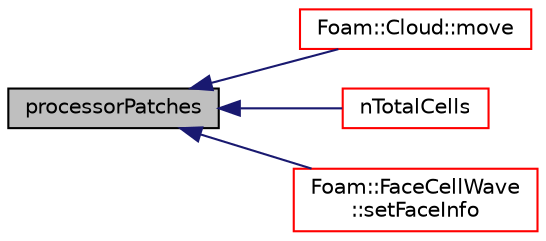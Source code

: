digraph "processorPatches"
{
  bgcolor="transparent";
  edge [fontname="Helvetica",fontsize="10",labelfontname="Helvetica",labelfontsize="10"];
  node [fontname="Helvetica",fontsize="10",shape=record];
  rankdir="LR";
  Node1 [label="processorPatches",height=0.2,width=0.4,color="black", fillcolor="grey75", style="filled", fontcolor="black"];
  Node1 -> Node2 [dir="back",color="midnightblue",fontsize="10",style="solid",fontname="Helvetica"];
  Node2 [label="Foam::Cloud::move",height=0.2,width=0.4,color="red",URL="$a00271.html#a1aa654ad94ec7ea9f8cbfd730b2bb2ce",tooltip="Move the particles. "];
  Node1 -> Node3 [dir="back",color="midnightblue",fontsize="10",style="solid",fontname="Helvetica"];
  Node3 [label="nTotalCells",height=0.2,width=0.4,color="red",URL="$a00942.html#a0c74afe8b415da10b6dd87d084d79b7f",tooltip="Return total number of cells in decomposed mesh. "];
  Node1 -> Node4 [dir="back",color="midnightblue",fontsize="10",style="solid",fontname="Helvetica"];
  Node4 [label="Foam::FaceCellWave\l::setFaceInfo",height=0.2,width=0.4,color="red",URL="$a00724.html#a4dfc64d9c6a80650006ac5ab728f95b0",tooltip="Set initial changed faces. "];
}
